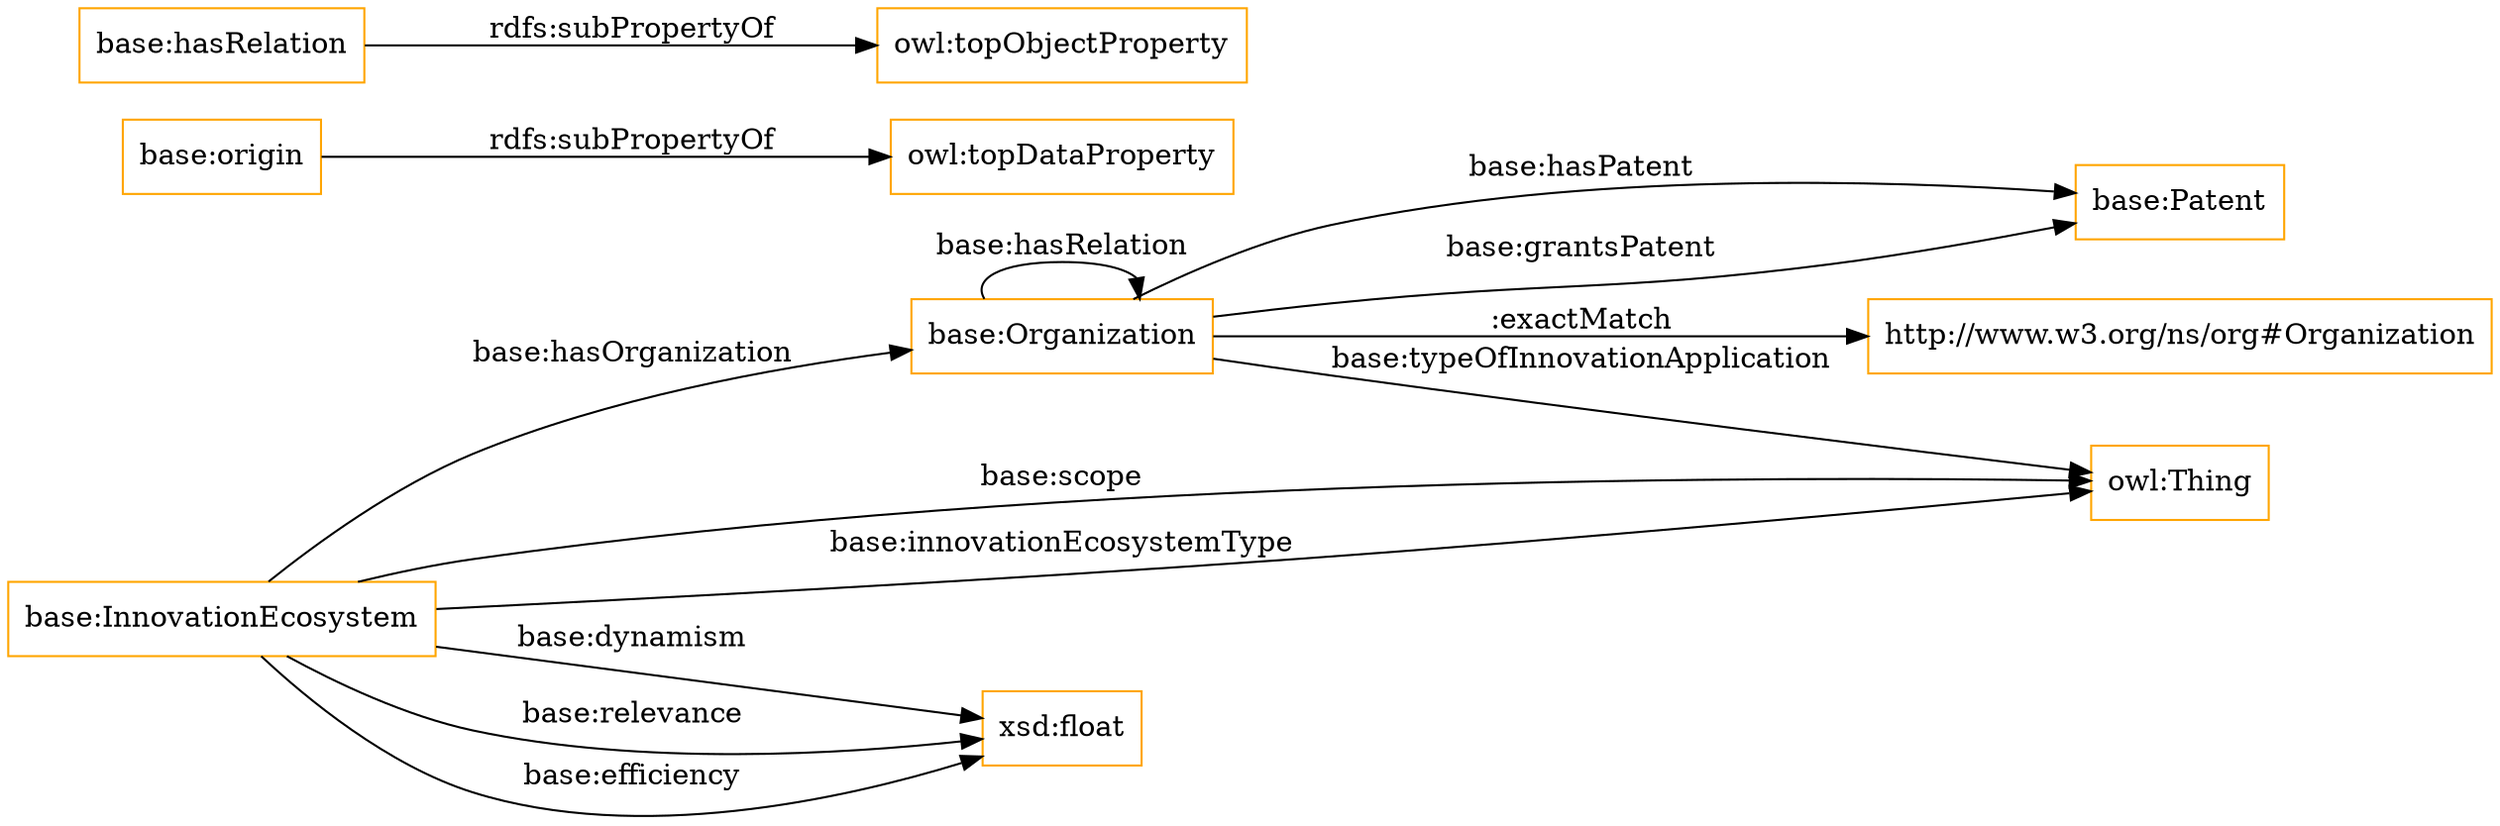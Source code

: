 digraph ar2dtool_diagram { 
rankdir=LR;
size="1501"
node [shape = rectangle, color="orange"]; "base:Patent" "base:Organization" "base:InnovationEcosystem" ; /*classes style*/
	"base:origin" -> "owl:topDataProperty" [ label = "rdfs:subPropertyOf" ];
	"base:hasRelation" -> "owl:topObjectProperty" [ label = "rdfs:subPropertyOf" ];
	"base:Organization" -> "http://www.w3.org/ns/org#Organization" [ label = ":exactMatch" ];
	"base:InnovationEcosystem" -> "owl:Thing" [ label = "base:scope" ];
	"base:InnovationEcosystem" -> "base:Organization" [ label = "base:hasOrganization" ];
	"base:InnovationEcosystem" -> "xsd:float" [ label = "base:dynamism" ];
	"base:Organization" -> "owl:Thing" [ label = "base:typeOfInnovationApplication" ];
	"base:InnovationEcosystem" -> "xsd:float" [ label = "base:relevance" ];
	"base:InnovationEcosystem" -> "owl:Thing" [ label = "base:innovationEcosystemType" ];
	"base:Organization" -> "base:Patent" [ label = "base:hasPatent" ];
	"base:Organization" -> "base:Organization" [ label = "base:hasRelation" ];
	"base:Organization" -> "base:Patent" [ label = "base:grantsPatent" ];
	"base:InnovationEcosystem" -> "xsd:float" [ label = "base:efficiency" ];

}
